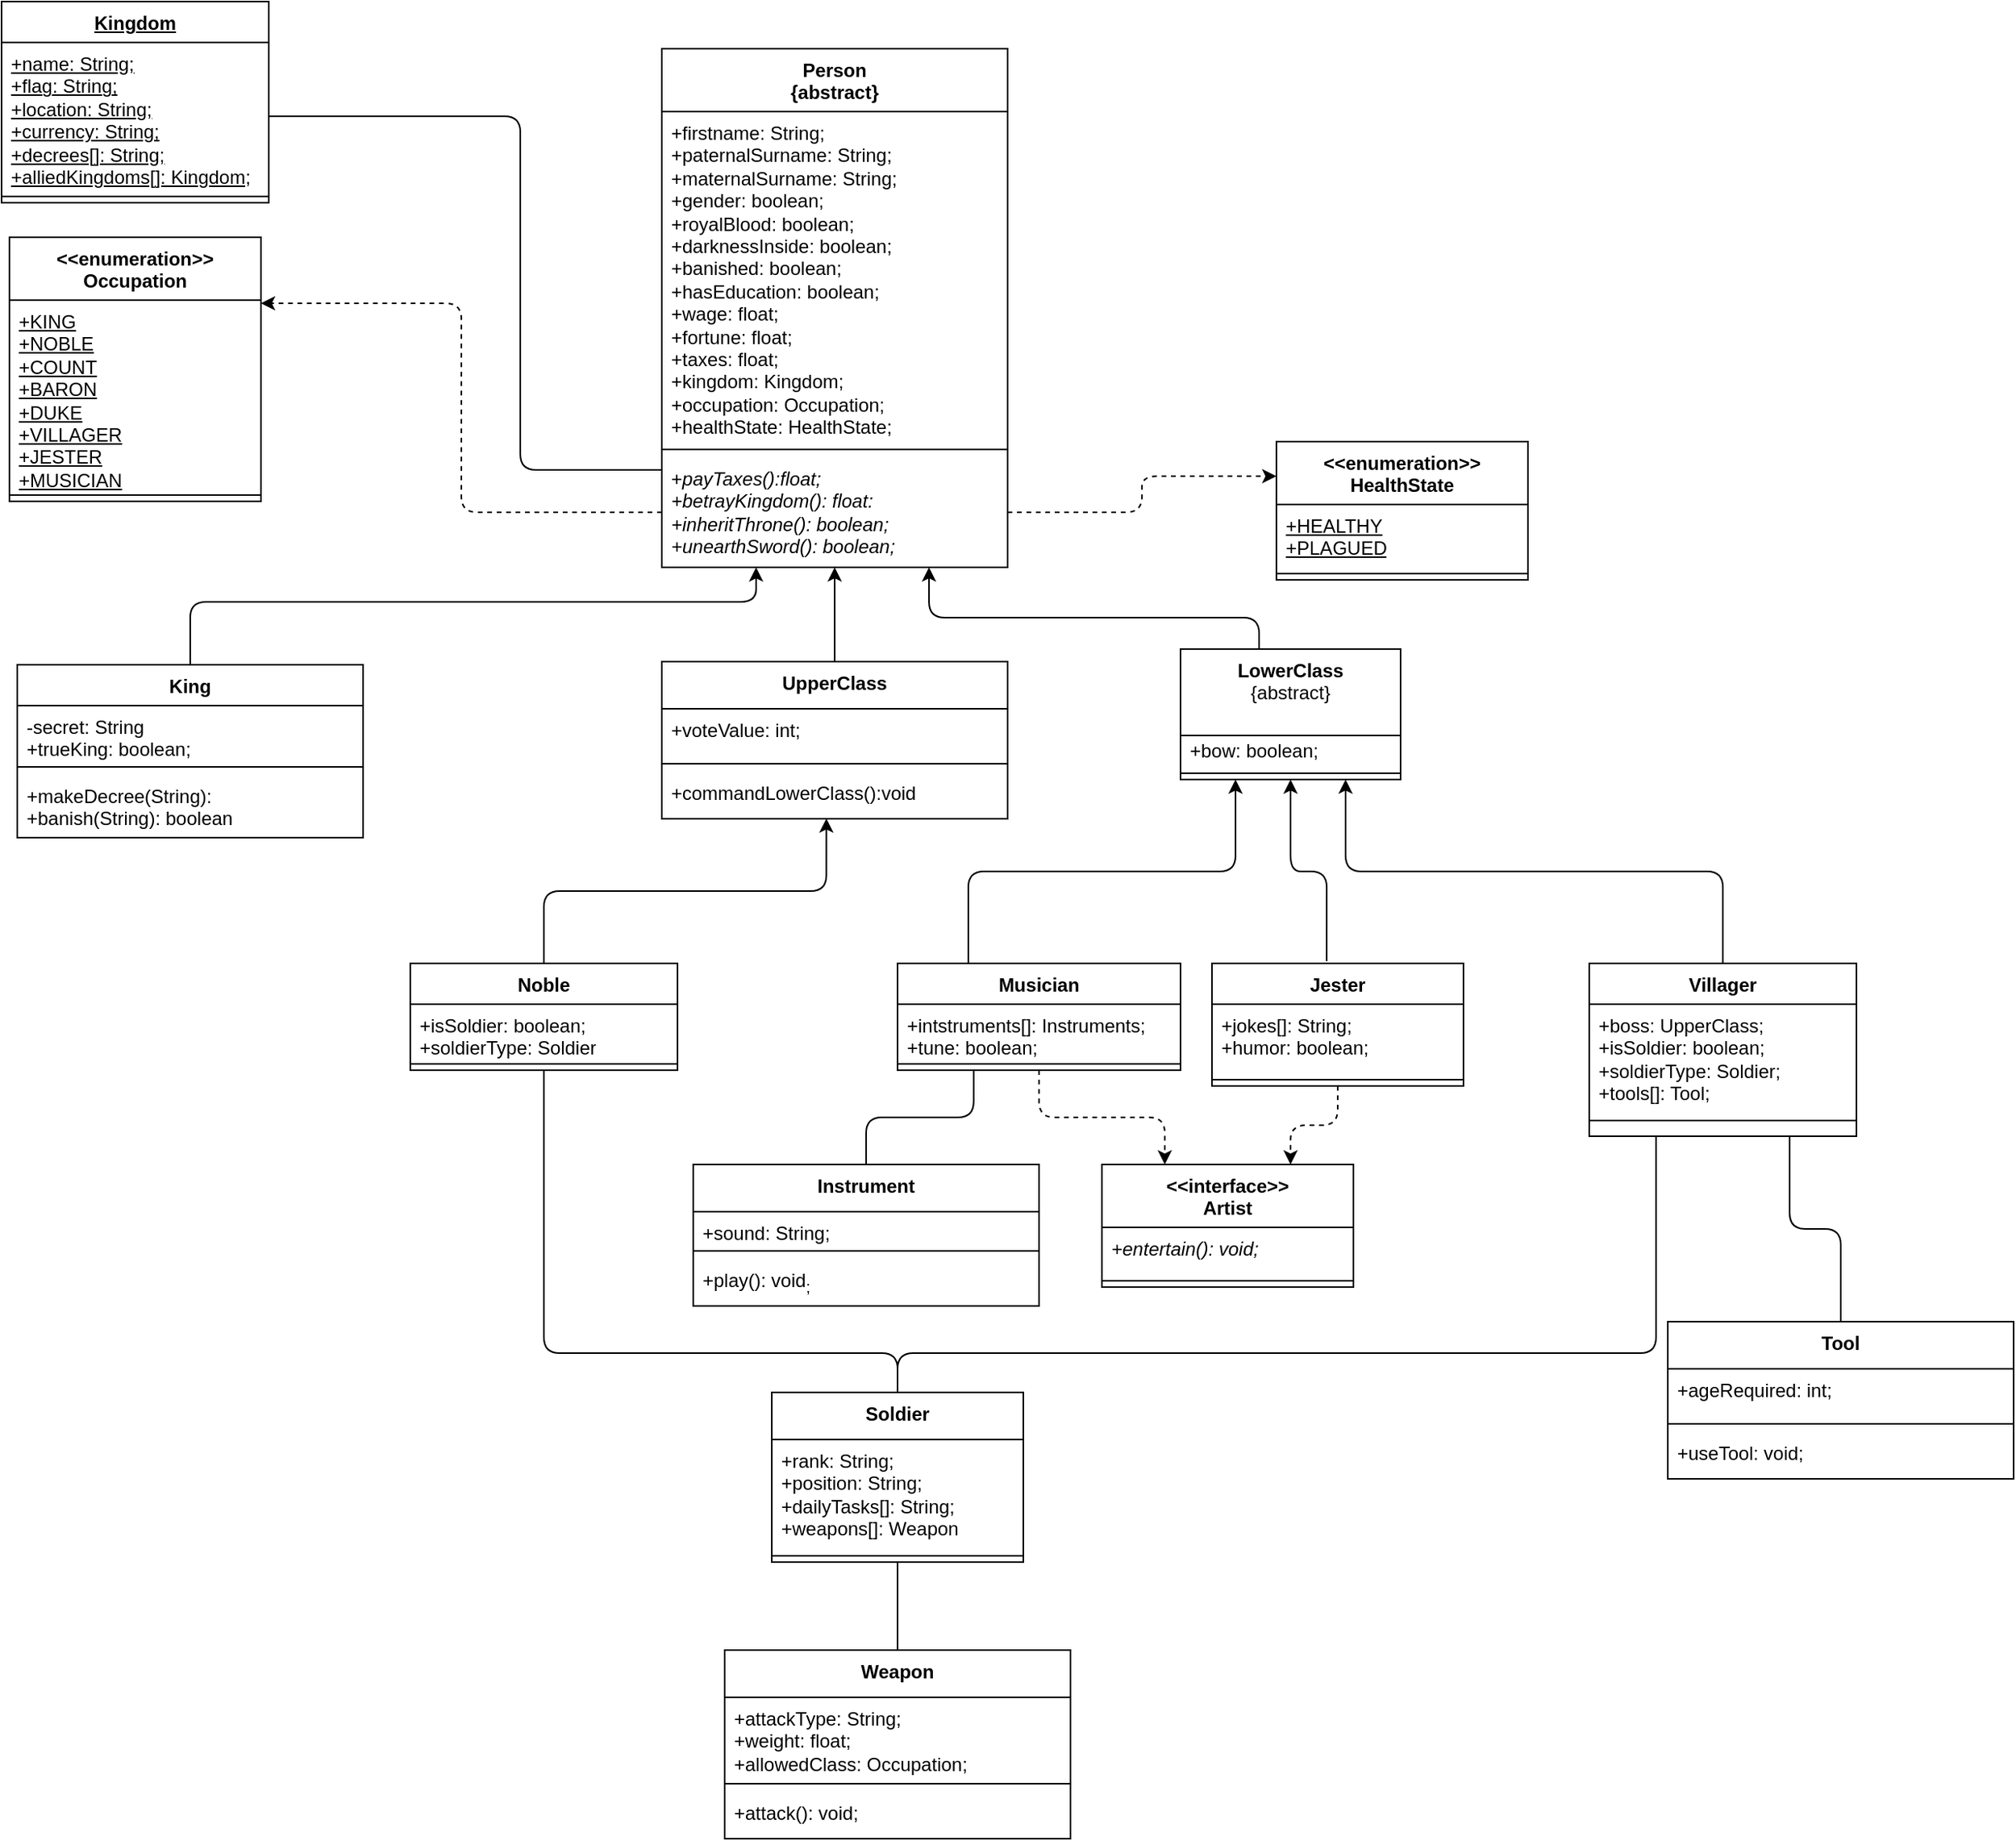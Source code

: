 <mxfile version="24.7.1" type="github">
  <diagram name="Página-1" id="RxgWlxhT6HdZIsI5FISV">
    <mxGraphModel dx="1483" dy="631" grid="1" gridSize="10" guides="1" tooltips="1" connect="1" arrows="1" fold="1" page="1" pageScale="1" pageWidth="827" pageHeight="1169" math="0" shadow="0">
      <root>
        <mxCell id="0" />
        <mxCell id="1" parent="0" />
        <mxCell id="5AxWNF5T02aPGYcBd2j5-55" value="King" style="swimlane;fontStyle=1;align=center;verticalAlign=top;childLayout=stackLayout;horizontal=1;startSize=26;horizontalStack=0;resizeParent=1;resizeParentMax=0;resizeLast=0;collapsible=1;marginBottom=0;whiteSpace=wrap;html=1;" parent="1" vertex="1">
          <mxGeometry x="250" y="422" width="220" height="110" as="geometry" />
        </mxCell>
        <mxCell id="5AxWNF5T02aPGYcBd2j5-56" value="-secret: String&lt;div&gt;+trueKing: boolean;&lt;/div&gt;" style="text;strokeColor=none;fillColor=none;align=left;verticalAlign=top;spacingLeft=4;spacingRight=4;overflow=hidden;rotatable=0;points=[[0,0.5],[1,0.5]];portConstraint=eastwest;whiteSpace=wrap;html=1;" parent="5AxWNF5T02aPGYcBd2j5-55" vertex="1">
          <mxGeometry y="26" width="220" height="34" as="geometry" />
        </mxCell>
        <mxCell id="5AxWNF5T02aPGYcBd2j5-57" value="" style="line;strokeWidth=1;fillColor=none;align=left;verticalAlign=middle;spacingTop=-1;spacingLeft=3;spacingRight=3;rotatable=0;labelPosition=right;points=[];portConstraint=eastwest;strokeColor=inherit;" parent="5AxWNF5T02aPGYcBd2j5-55" vertex="1">
          <mxGeometry y="60" width="220" height="10" as="geometry" />
        </mxCell>
        <mxCell id="5AxWNF5T02aPGYcBd2j5-58" value="+makeDecree(String):&amp;nbsp; &amp;nbsp;&lt;div&gt;+banish(String): boolean&amp;nbsp;&lt;/div&gt;" style="text;strokeColor=none;fillColor=none;align=left;verticalAlign=top;spacingLeft=4;spacingRight=4;overflow=hidden;rotatable=0;points=[[0,0.5],[1,0.5]];portConstraint=eastwest;whiteSpace=wrap;html=1;" parent="5AxWNF5T02aPGYcBd2j5-55" vertex="1">
          <mxGeometry y="70" width="220" height="40" as="geometry" />
        </mxCell>
        <mxCell id="8YMsaWUEQPvyWmvl6M6F-32" style="edgeStyle=orthogonalEdgeStyle;rounded=1;orthogonalLoop=1;jettySize=auto;html=1;exitX=0.5;exitY=0;exitDx=0;exitDy=0;entryX=0.75;entryY=1;entryDx=0;entryDy=0;curved=0;" parent="1" source="5AxWNF5T02aPGYcBd2j5-63" target="5AxWNF5T02aPGYcBd2j5-84" edge="1">
          <mxGeometry relative="1" as="geometry" />
        </mxCell>
        <mxCell id="5AxWNF5T02aPGYcBd2j5-63" value="Villager" style="swimlane;fontStyle=1;align=center;verticalAlign=top;childLayout=stackLayout;horizontal=1;startSize=26;horizontalStack=0;resizeParent=1;resizeParentMax=0;resizeLast=0;collapsible=1;marginBottom=0;whiteSpace=wrap;html=1;" parent="1" vertex="1">
          <mxGeometry x="1250" y="612" width="170" height="110" as="geometry" />
        </mxCell>
        <mxCell id="5AxWNF5T02aPGYcBd2j5-64" value="+boss: UpperClass;&lt;div&gt;+isSoldier: boolean;&lt;/div&gt;&lt;div&gt;+soldierType: Soldier;&lt;/div&gt;&lt;div&gt;+tools[]: Tool;&lt;/div&gt;" style="text;strokeColor=none;fillColor=none;align=left;verticalAlign=top;spacingLeft=4;spacingRight=4;overflow=hidden;rotatable=0;points=[[0,0.5],[1,0.5]];portConstraint=eastwest;whiteSpace=wrap;html=1;" parent="5AxWNF5T02aPGYcBd2j5-63" vertex="1">
          <mxGeometry y="26" width="170" height="64" as="geometry" />
        </mxCell>
        <mxCell id="5AxWNF5T02aPGYcBd2j5-65" value="" style="line;strokeWidth=1;fillColor=none;align=left;verticalAlign=middle;spacingTop=-1;spacingLeft=3;spacingRight=3;rotatable=0;labelPosition=right;points=[];portConstraint=eastwest;strokeColor=inherit;" parent="5AxWNF5T02aPGYcBd2j5-63" vertex="1">
          <mxGeometry y="90" width="170" height="20" as="geometry" />
        </mxCell>
        <mxCell id="8YMsaWUEQPvyWmvl6M6F-29" style="edgeStyle=orthogonalEdgeStyle;rounded=1;orthogonalLoop=1;jettySize=auto;html=1;exitX=0.25;exitY=0;exitDx=0;exitDy=0;entryX=0.25;entryY=1;entryDx=0;entryDy=0;curved=0;" parent="1" source="5AxWNF5T02aPGYcBd2j5-67" target="5AxWNF5T02aPGYcBd2j5-84" edge="1">
          <mxGeometry relative="1" as="geometry" />
        </mxCell>
        <mxCell id="5AxWNF5T02aPGYcBd2j5-67" value="Musician" style="swimlane;fontStyle=1;align=center;verticalAlign=top;childLayout=stackLayout;horizontal=1;startSize=26;horizontalStack=0;resizeParent=1;resizeParentMax=0;resizeLast=0;collapsible=1;marginBottom=0;whiteSpace=wrap;html=1;" parent="1" vertex="1">
          <mxGeometry x="810" y="612" width="180" height="68" as="geometry" />
        </mxCell>
        <mxCell id="5AxWNF5T02aPGYcBd2j5-68" value="+intstruments[]: Instruments;&lt;div&gt;+tune: boolean;&lt;/div&gt;" style="text;strokeColor=none;fillColor=none;align=left;verticalAlign=top;spacingLeft=4;spacingRight=4;overflow=hidden;rotatable=0;points=[[0,0.5],[1,0.5]];portConstraint=eastwest;whiteSpace=wrap;html=1;" parent="5AxWNF5T02aPGYcBd2j5-67" vertex="1">
          <mxGeometry y="26" width="180" height="34" as="geometry" />
        </mxCell>
        <mxCell id="5AxWNF5T02aPGYcBd2j5-69" value="" style="line;strokeWidth=1;fillColor=none;align=left;verticalAlign=middle;spacingTop=-1;spacingLeft=3;spacingRight=3;rotatable=0;labelPosition=right;points=[];portConstraint=eastwest;strokeColor=inherit;" parent="5AxWNF5T02aPGYcBd2j5-67" vertex="1">
          <mxGeometry y="60" width="180" height="8" as="geometry" />
        </mxCell>
        <mxCell id="cL-bxxUgpNdBFjYDeyzz-24" style="edgeStyle=orthogonalEdgeStyle;rounded=1;orthogonalLoop=1;jettySize=auto;html=1;exitX=0.456;exitY=-0.017;exitDx=0;exitDy=0;entryX=0.5;entryY=1;entryDx=0;entryDy=0;exitPerimeter=0;curved=0;" parent="1" source="5AxWNF5T02aPGYcBd2j5-71" target="5AxWNF5T02aPGYcBd2j5-84" edge="1">
          <mxGeometry relative="1" as="geometry" />
        </mxCell>
        <mxCell id="5AxWNF5T02aPGYcBd2j5-71" value="Jester" style="swimlane;fontStyle=1;align=center;verticalAlign=top;childLayout=stackLayout;horizontal=1;startSize=26;horizontalStack=0;resizeParent=1;resizeParentMax=0;resizeLast=0;collapsible=1;marginBottom=0;whiteSpace=wrap;html=1;" parent="1" vertex="1">
          <mxGeometry x="1010" y="612" width="160" height="78" as="geometry" />
        </mxCell>
        <mxCell id="5AxWNF5T02aPGYcBd2j5-72" value="+jokes[]: String;&lt;div&gt;+humor: boolean;&lt;/div&gt;" style="text;strokeColor=none;fillColor=none;align=left;verticalAlign=top;spacingLeft=4;spacingRight=4;overflow=hidden;rotatable=0;points=[[0,0.5],[1,0.5]];portConstraint=eastwest;whiteSpace=wrap;html=1;" parent="5AxWNF5T02aPGYcBd2j5-71" vertex="1">
          <mxGeometry y="26" width="160" height="44" as="geometry" />
        </mxCell>
        <mxCell id="5AxWNF5T02aPGYcBd2j5-73" value="" style="line;strokeWidth=1;fillColor=none;align=left;verticalAlign=middle;spacingTop=-1;spacingLeft=3;spacingRight=3;rotatable=0;labelPosition=right;points=[];portConstraint=eastwest;strokeColor=inherit;" parent="5AxWNF5T02aPGYcBd2j5-71" vertex="1">
          <mxGeometry y="70" width="160" height="8" as="geometry" />
        </mxCell>
        <mxCell id="YmxFgDObTr9srPSz1VW--3" style="edgeStyle=orthogonalEdgeStyle;rounded=1;orthogonalLoop=1;jettySize=auto;html=1;exitX=0.5;exitY=0;exitDx=0;exitDy=0;entryX=0.5;entryY=1;entryDx=0;entryDy=0;endArrow=none;endFill=0;curved=0;" parent="1" source="5AxWNF5T02aPGYcBd2j5-76" target="8YMsaWUEQPvyWmvl6M6F-40" edge="1">
          <mxGeometry relative="1" as="geometry">
            <Array as="points">
              <mxPoint x="810" y="860" />
              <mxPoint x="585" y="860" />
            </Array>
          </mxGeometry>
        </mxCell>
        <mxCell id="YmxFgDObTr9srPSz1VW--10" style="edgeStyle=orthogonalEdgeStyle;rounded=1;orthogonalLoop=1;jettySize=auto;html=1;exitX=0.5;exitY=0;exitDx=0;exitDy=0;entryX=0.25;entryY=1;entryDx=0;entryDy=0;curved=0;endArrow=none;endFill=0;" parent="1" source="5AxWNF5T02aPGYcBd2j5-76" target="5AxWNF5T02aPGYcBd2j5-63" edge="1">
          <mxGeometry relative="1" as="geometry">
            <Array as="points">
              <mxPoint x="810" y="860" />
              <mxPoint x="1293" y="860" />
            </Array>
          </mxGeometry>
        </mxCell>
        <mxCell id="5AxWNF5T02aPGYcBd2j5-76" value="&lt;div&gt;&lt;span style=&quot;background-color: initial;&quot;&gt;Soldier&lt;/span&gt;&lt;br&gt;&lt;/div&gt;" style="swimlane;fontStyle=1;align=center;verticalAlign=top;childLayout=stackLayout;horizontal=1;startSize=30;horizontalStack=0;resizeParent=1;resizeParentMax=0;resizeLast=0;collapsible=1;marginBottom=0;whiteSpace=wrap;html=1;" parent="1" vertex="1">
          <mxGeometry x="730" y="885" width="160" height="108" as="geometry" />
        </mxCell>
        <mxCell id="5AxWNF5T02aPGYcBd2j5-77" value="+rank: String;&lt;div&gt;+position: String;&lt;/div&gt;&lt;div&gt;+dailyTasks[]: String;&lt;/div&gt;&lt;div&gt;+weapons[]: Weapon&lt;/div&gt;" style="text;strokeColor=none;fillColor=none;align=left;verticalAlign=top;spacingLeft=4;spacingRight=4;overflow=hidden;rotatable=0;points=[[0,0.5],[1,0.5]];portConstraint=eastwest;whiteSpace=wrap;html=1;" parent="5AxWNF5T02aPGYcBd2j5-76" vertex="1">
          <mxGeometry y="30" width="160" height="70" as="geometry" />
        </mxCell>
        <mxCell id="5AxWNF5T02aPGYcBd2j5-78" value="" style="line;strokeWidth=1;fillColor=none;align=left;verticalAlign=middle;spacingTop=-1;spacingLeft=3;spacingRight=3;rotatable=0;labelPosition=right;points=[];portConstraint=eastwest;strokeColor=inherit;" parent="5AxWNF5T02aPGYcBd2j5-76" vertex="1">
          <mxGeometry y="100" width="160" height="8" as="geometry" />
        </mxCell>
        <mxCell id="5AxWNF5T02aPGYcBd2j5-80" value="&lt;u&gt;Kingdom&lt;/u&gt;" style="swimlane;fontStyle=1;align=center;verticalAlign=top;childLayout=stackLayout;horizontal=1;startSize=26;horizontalStack=0;resizeParent=1;resizeParentMax=0;resizeLast=0;collapsible=1;marginBottom=0;whiteSpace=wrap;html=1;" parent="1" vertex="1">
          <mxGeometry x="240" width="170" height="128" as="geometry" />
        </mxCell>
        <mxCell id="5AxWNF5T02aPGYcBd2j5-81" value="&lt;div&gt;&lt;u&gt;+name: String;&lt;/u&gt;&lt;/div&gt;&lt;div&gt;&lt;u&gt;+flag: String;&lt;/u&gt;&lt;/div&gt;&lt;div&gt;&lt;u&gt;+location: String;&lt;/u&gt;&lt;/div&gt;&lt;div&gt;&lt;u&gt;+currency: String;&lt;/u&gt;&lt;/div&gt;&lt;div&gt;&lt;u&gt;+decrees[]: String;&lt;/u&gt;&lt;/div&gt;&lt;div&gt;&lt;u&gt;+alliedKingdoms[]: Kingdom;&lt;/u&gt;&lt;/div&gt;" style="text;strokeColor=none;fillColor=none;align=left;verticalAlign=top;spacingLeft=4;spacingRight=4;overflow=hidden;rotatable=0;points=[[0,0.5],[1,0.5]];portConstraint=eastwest;whiteSpace=wrap;html=1;" parent="5AxWNF5T02aPGYcBd2j5-80" vertex="1">
          <mxGeometry y="26" width="170" height="94" as="geometry" />
        </mxCell>
        <mxCell id="5AxWNF5T02aPGYcBd2j5-82" value="" style="line;strokeWidth=1;fillColor=none;align=left;verticalAlign=middle;spacingTop=-1;spacingLeft=3;spacingRight=3;rotatable=0;labelPosition=right;points=[];portConstraint=eastwest;strokeColor=inherit;" parent="5AxWNF5T02aPGYcBd2j5-80" vertex="1">
          <mxGeometry y="120" width="170" height="8" as="geometry" />
        </mxCell>
        <mxCell id="5AxWNF5T02aPGYcBd2j5-84" value="&lt;b&gt;LowerClass&lt;/b&gt;&lt;br&gt;&lt;div&gt;{abstract}&lt;/div&gt;" style="swimlane;fontStyle=0;align=center;verticalAlign=top;childLayout=stackLayout;horizontal=1;startSize=55;horizontalStack=0;resizeParent=1;resizeParentMax=0;resizeLast=0;collapsible=0;marginBottom=0;html=1;whiteSpace=wrap;" parent="1" vertex="1">
          <mxGeometry x="990" y="412" width="140" height="83" as="geometry" />
        </mxCell>
        <mxCell id="5AxWNF5T02aPGYcBd2j5-85" value="+bow: boolean;" style="text;html=1;strokeColor=none;fillColor=none;align=left;verticalAlign=middle;spacingLeft=4;spacingRight=4;overflow=hidden;rotatable=0;points=[[0,0.5],[1,0.5]];portConstraint=eastwest;whiteSpace=wrap;" parent="5AxWNF5T02aPGYcBd2j5-84" vertex="1">
          <mxGeometry y="55" width="140" height="20" as="geometry" />
        </mxCell>
        <mxCell id="5AxWNF5T02aPGYcBd2j5-86" value="" style="line;strokeWidth=1;fillColor=none;align=left;verticalAlign=middle;spacingTop=-1;spacingLeft=3;spacingRight=3;rotatable=0;labelPosition=right;points=[];portConstraint=eastwest;" parent="5AxWNF5T02aPGYcBd2j5-84" vertex="1">
          <mxGeometry y="75" width="140" height="8" as="geometry" />
        </mxCell>
        <mxCell id="8YMsaWUEQPvyWmvl6M6F-4" style="edgeStyle=orthogonalEdgeStyle;rounded=1;orthogonalLoop=1;jettySize=auto;html=1;entryX=0;entryY=0.25;entryDx=0;entryDy=0;exitX=1;exitY=0.5;exitDx=0;exitDy=0;curved=0;dashed=1;" parent="1" source="cL-bxxUgpNdBFjYDeyzz-20" target="cL-bxxUgpNdBFjYDeyzz-21" edge="1">
          <mxGeometry relative="1" as="geometry">
            <mxPoint x="830" y="189.5" as="sourcePoint" />
            <mxPoint x="991" y="12" as="targetPoint" />
          </mxGeometry>
        </mxCell>
        <mxCell id="8YMsaWUEQPvyWmvl6M6F-9" style="edgeStyle=orthogonalEdgeStyle;rounded=1;orthogonalLoop=1;jettySize=auto;html=1;exitX=0.5;exitY=0;exitDx=0;exitDy=0;curved=0;entryX=0.5;entryY=1;entryDx=0;entryDy=0;" parent="1" source="8YMsaWUEQPvyWmvl6M6F-16" target="cL-bxxUgpNdBFjYDeyzz-17" edge="1">
          <mxGeometry relative="1" as="geometry">
            <mxPoint x="580" y="392.0" as="sourcePoint" />
            <Array as="points" />
            <mxPoint x="770" y="340" as="targetPoint" />
          </mxGeometry>
        </mxCell>
        <mxCell id="8YMsaWUEQPvyWmvl6M6F-10" style="edgeStyle=orthogonalEdgeStyle;rounded=1;orthogonalLoop=1;jettySize=auto;html=1;curved=0;" parent="1" target="cL-bxxUgpNdBFjYDeyzz-20" edge="1">
          <mxGeometry relative="1" as="geometry">
            <mxPoint x="1040" y="412" as="sourcePoint" />
            <mxPoint x="830" y="192" as="targetPoint" />
            <Array as="points">
              <mxPoint x="1040" y="392" />
              <mxPoint x="830" y="392" />
            </Array>
          </mxGeometry>
        </mxCell>
        <mxCell id="8YMsaWUEQPvyWmvl6M6F-16" value="UpperClass" style="swimlane;fontStyle=1;align=center;verticalAlign=top;childLayout=stackLayout;horizontal=1;startSize=30;horizontalStack=0;resizeParent=1;resizeParentMax=0;resizeLast=0;collapsible=1;marginBottom=0;whiteSpace=wrap;html=1;" parent="1" vertex="1">
          <mxGeometry x="660" y="420" width="220" height="100" as="geometry" />
        </mxCell>
        <mxCell id="8YMsaWUEQPvyWmvl6M6F-17" value="+voteValue: int;" style="text;strokeColor=none;fillColor=none;align=left;verticalAlign=top;spacingLeft=4;spacingRight=4;overflow=hidden;rotatable=0;points=[[0,0.5],[1,0.5]];portConstraint=eastwest;whiteSpace=wrap;html=1;" parent="8YMsaWUEQPvyWmvl6M6F-16" vertex="1">
          <mxGeometry y="30" width="220" height="30" as="geometry" />
        </mxCell>
        <mxCell id="8YMsaWUEQPvyWmvl6M6F-18" value="" style="line;strokeWidth=1;fillColor=none;align=left;verticalAlign=middle;spacingTop=-1;spacingLeft=3;spacingRight=3;rotatable=0;labelPosition=right;points=[];portConstraint=eastwest;strokeColor=inherit;" parent="8YMsaWUEQPvyWmvl6M6F-16" vertex="1">
          <mxGeometry y="60" width="220" height="10" as="geometry" />
        </mxCell>
        <mxCell id="8YMsaWUEQPvyWmvl6M6F-19" value="+commandLowerClass():void" style="text;strokeColor=none;fillColor=none;align=left;verticalAlign=top;spacingLeft=4;spacingRight=4;overflow=hidden;rotatable=0;points=[[0,0.5],[1,0.5]];portConstraint=eastwest;whiteSpace=wrap;html=1;" parent="8YMsaWUEQPvyWmvl6M6F-16" vertex="1">
          <mxGeometry y="70" width="220" height="30" as="geometry" />
        </mxCell>
        <mxCell id="8YMsaWUEQPvyWmvl6M6F-20" value="&lt;div&gt;&lt;/div&gt;&lt;div&gt;&amp;lt;&amp;lt;enumeration&amp;gt;&amp;gt;&lt;/div&gt;&lt;div&gt;Occupation&lt;/div&gt;" style="swimlane;fontStyle=1;align=center;verticalAlign=top;childLayout=stackLayout;horizontal=1;startSize=40;horizontalStack=0;resizeParent=1;resizeParentMax=0;resizeLast=0;collapsible=1;marginBottom=0;whiteSpace=wrap;html=1;" parent="1" vertex="1">
          <mxGeometry x="245" y="150" width="160" height="168" as="geometry" />
        </mxCell>
        <mxCell id="8YMsaWUEQPvyWmvl6M6F-21" value="&lt;u&gt;+KING&lt;/u&gt;&lt;div&gt;&lt;u&gt;+NOBLE&lt;/u&gt;&lt;/div&gt;&lt;div&gt;&lt;u&gt;+COUNT&lt;/u&gt;&lt;/div&gt;&lt;div&gt;&lt;u&gt;+BARON&lt;/u&gt;&lt;/div&gt;&lt;div&gt;&lt;u&gt;+DUKE&lt;/u&gt;&lt;/div&gt;&lt;div&gt;&lt;u&gt;+VILLAGER&lt;/u&gt;&lt;/div&gt;&lt;div&gt;&lt;u&gt;+JESTER&lt;/u&gt;&lt;/div&gt;&lt;div&gt;&lt;u&gt;+MUSICIAN&lt;/u&gt;&lt;/div&gt;" style="text;strokeColor=none;fillColor=none;align=left;verticalAlign=top;spacingLeft=4;spacingRight=4;overflow=hidden;rotatable=0;points=[[0,0.5],[1,0.5]];portConstraint=eastwest;whiteSpace=wrap;html=1;" parent="8YMsaWUEQPvyWmvl6M6F-20" vertex="1">
          <mxGeometry y="40" width="160" height="120" as="geometry" />
        </mxCell>
        <mxCell id="8YMsaWUEQPvyWmvl6M6F-22" value="" style="line;strokeWidth=1;fillColor=none;align=left;verticalAlign=middle;spacingTop=-1;spacingLeft=3;spacingRight=3;rotatable=0;labelPosition=right;points=[];portConstraint=eastwest;strokeColor=inherit;" parent="8YMsaWUEQPvyWmvl6M6F-20" vertex="1">
          <mxGeometry y="160" width="160" height="8" as="geometry" />
        </mxCell>
        <mxCell id="8YMsaWUEQPvyWmvl6M6F-24" value="&lt;div&gt;&lt;/div&gt;&lt;div&gt;&amp;lt;&amp;lt;interface&amp;gt;&amp;gt;&lt;br&gt;Artist&lt;/div&gt;" style="swimlane;fontStyle=1;align=center;verticalAlign=top;childLayout=stackLayout;horizontal=1;startSize=40;horizontalStack=0;resizeParent=1;resizeParentMax=0;resizeLast=0;collapsible=1;marginBottom=0;whiteSpace=wrap;html=1;" parent="1" vertex="1">
          <mxGeometry x="940" y="740" width="160" height="78" as="geometry" />
        </mxCell>
        <mxCell id="8YMsaWUEQPvyWmvl6M6F-25" value="&lt;i&gt;+entertain(): void;&lt;/i&gt;" style="text;strokeColor=none;fillColor=none;align=left;verticalAlign=top;spacingLeft=4;spacingRight=4;overflow=hidden;rotatable=0;points=[[0,0.5],[1,0.5]];portConstraint=eastwest;whiteSpace=wrap;html=1;" parent="8YMsaWUEQPvyWmvl6M6F-24" vertex="1">
          <mxGeometry y="40" width="160" height="30" as="geometry" />
        </mxCell>
        <mxCell id="8YMsaWUEQPvyWmvl6M6F-26" value="" style="line;strokeWidth=1;fillColor=none;align=left;verticalAlign=middle;spacingTop=-1;spacingLeft=3;spacingRight=3;rotatable=0;labelPosition=right;points=[];portConstraint=eastwest;strokeColor=inherit;" parent="8YMsaWUEQPvyWmvl6M6F-24" vertex="1">
          <mxGeometry y="70" width="160" height="8" as="geometry" />
        </mxCell>
        <mxCell id="8YMsaWUEQPvyWmvl6M6F-27" style="edgeStyle=orthogonalEdgeStyle;rounded=1;orthogonalLoop=1;jettySize=auto;html=1;exitX=0.5;exitY=1;exitDx=0;exitDy=0;entryX=0.25;entryY=0;entryDx=0;entryDy=0;dashed=1;curved=0;" parent="1" source="5AxWNF5T02aPGYcBd2j5-67" target="8YMsaWUEQPvyWmvl6M6F-24" edge="1">
          <mxGeometry relative="1" as="geometry">
            <mxPoint x="970" y="693" as="sourcePoint" />
          </mxGeometry>
        </mxCell>
        <mxCell id="8YMsaWUEQPvyWmvl6M6F-31" style="edgeStyle=orthogonalEdgeStyle;rounded=1;orthogonalLoop=1;jettySize=auto;html=1;exitX=0.5;exitY=1;exitDx=0;exitDy=0;entryX=0.75;entryY=0;entryDx=0;entryDy=0;dashed=1;curved=0;" parent="1" source="5AxWNF5T02aPGYcBd2j5-71" target="8YMsaWUEQPvyWmvl6M6F-24" edge="1">
          <mxGeometry relative="1" as="geometry" />
        </mxCell>
        <mxCell id="cL-bxxUgpNdBFjYDeyzz-2" style="edgeStyle=orthogonalEdgeStyle;rounded=1;orthogonalLoop=1;jettySize=auto;html=1;exitX=0.5;exitY=0;exitDx=0;exitDy=0;entryX=0.476;entryY=0.994;entryDx=0;entryDy=0;entryPerimeter=0;curved=0;" parent="1" source="8YMsaWUEQPvyWmvl6M6F-40" target="8YMsaWUEQPvyWmvl6M6F-19" edge="1">
          <mxGeometry relative="1" as="geometry">
            <mxPoint x="580" y="542" as="targetPoint" />
          </mxGeometry>
        </mxCell>
        <mxCell id="8YMsaWUEQPvyWmvl6M6F-40" value="Noble" style="swimlane;fontStyle=1;align=center;verticalAlign=top;childLayout=stackLayout;horizontal=1;startSize=26;horizontalStack=0;resizeParent=1;resizeParentMax=0;resizeLast=0;collapsible=1;marginBottom=0;whiteSpace=wrap;html=1;" parent="1" vertex="1">
          <mxGeometry x="500" y="612" width="170" height="68" as="geometry" />
        </mxCell>
        <mxCell id="8YMsaWUEQPvyWmvl6M6F-41" value="+isSoldier: boolean;&lt;div&gt;+soldierType: Soldier&lt;/div&gt;" style="text;strokeColor=none;fillColor=none;align=left;verticalAlign=top;spacingLeft=4;spacingRight=4;overflow=hidden;rotatable=0;points=[[0,0.5],[1,0.5]];portConstraint=eastwest;whiteSpace=wrap;html=1;" parent="8YMsaWUEQPvyWmvl6M6F-40" vertex="1">
          <mxGeometry y="26" width="170" height="34" as="geometry" />
        </mxCell>
        <mxCell id="8YMsaWUEQPvyWmvl6M6F-42" value="" style="line;strokeWidth=1;fillColor=none;align=left;verticalAlign=middle;spacingTop=-1;spacingLeft=3;spacingRight=3;rotatable=0;labelPosition=right;points=[];portConstraint=eastwest;strokeColor=inherit;" parent="8YMsaWUEQPvyWmvl6M6F-40" vertex="1">
          <mxGeometry y="60" width="170" height="8" as="geometry" />
        </mxCell>
        <mxCell id="cL-bxxUgpNdBFjYDeyzz-5" value="Instrument" style="swimlane;fontStyle=1;align=center;verticalAlign=top;childLayout=stackLayout;horizontal=1;startSize=30;horizontalStack=0;resizeParent=1;resizeParentMax=0;resizeLast=0;collapsible=1;marginBottom=0;whiteSpace=wrap;html=1;" parent="1" vertex="1">
          <mxGeometry x="680" y="740" width="220" height="90" as="geometry" />
        </mxCell>
        <mxCell id="cL-bxxUgpNdBFjYDeyzz-6" value="+sound: String;" style="text;strokeColor=none;fillColor=none;align=left;verticalAlign=top;spacingLeft=4;spacingRight=4;overflow=hidden;rotatable=0;points=[[0,0.5],[1,0.5]];portConstraint=eastwest;whiteSpace=wrap;html=1;" parent="cL-bxxUgpNdBFjYDeyzz-5" vertex="1">
          <mxGeometry y="30" width="220" height="20" as="geometry" />
        </mxCell>
        <mxCell id="cL-bxxUgpNdBFjYDeyzz-7" value="" style="line;strokeWidth=1;fillColor=none;align=left;verticalAlign=middle;spacingTop=-1;spacingLeft=3;spacingRight=3;rotatable=0;labelPosition=right;points=[];portConstraint=eastwest;strokeColor=inherit;" parent="cL-bxxUgpNdBFjYDeyzz-5" vertex="1">
          <mxGeometry y="50" width="220" height="10" as="geometry" />
        </mxCell>
        <mxCell id="cL-bxxUgpNdBFjYDeyzz-8" value="+play(): void&lt;sub&gt;;&lt;/sub&gt;" style="text;strokeColor=none;fillColor=none;align=left;verticalAlign=top;spacingLeft=4;spacingRight=4;overflow=hidden;rotatable=0;points=[[0,0.5],[1,0.5]];portConstraint=eastwest;whiteSpace=wrap;html=1;" parent="cL-bxxUgpNdBFjYDeyzz-5" vertex="1">
          <mxGeometry y="60" width="220" height="30" as="geometry" />
        </mxCell>
        <mxCell id="YmxFgDObTr9srPSz1VW--9" style="edgeStyle=orthogonalEdgeStyle;rounded=1;orthogonalLoop=1;jettySize=auto;html=1;exitX=0.5;exitY=0;exitDx=0;exitDy=0;entryX=0.75;entryY=1;entryDx=0;entryDy=0;curved=0;endArrow=none;endFill=0;" parent="1" source="cL-bxxUgpNdBFjYDeyzz-9" target="5AxWNF5T02aPGYcBd2j5-63" edge="1">
          <mxGeometry relative="1" as="geometry" />
        </mxCell>
        <mxCell id="cL-bxxUgpNdBFjYDeyzz-9" value="Tool" style="swimlane;fontStyle=1;align=center;verticalAlign=top;childLayout=stackLayout;horizontal=1;startSize=30;horizontalStack=0;resizeParent=1;resizeParentMax=0;resizeLast=0;collapsible=1;marginBottom=0;whiteSpace=wrap;html=1;" parent="1" vertex="1">
          <mxGeometry x="1300" y="840" width="220" height="100" as="geometry" />
        </mxCell>
        <mxCell id="cL-bxxUgpNdBFjYDeyzz-10" value="+ageRequired: int;" style="text;strokeColor=none;fillColor=none;align=left;verticalAlign=top;spacingLeft=4;spacingRight=4;overflow=hidden;rotatable=0;points=[[0,0.5],[1,0.5]];portConstraint=eastwest;whiteSpace=wrap;html=1;" parent="cL-bxxUgpNdBFjYDeyzz-9" vertex="1">
          <mxGeometry y="30" width="220" height="30" as="geometry" />
        </mxCell>
        <mxCell id="cL-bxxUgpNdBFjYDeyzz-11" value="" style="line;strokeWidth=1;fillColor=none;align=left;verticalAlign=middle;spacingTop=-1;spacingLeft=3;spacingRight=3;rotatable=0;labelPosition=right;points=[];portConstraint=eastwest;strokeColor=inherit;" parent="cL-bxxUgpNdBFjYDeyzz-9" vertex="1">
          <mxGeometry y="60" width="220" height="10" as="geometry" />
        </mxCell>
        <mxCell id="cL-bxxUgpNdBFjYDeyzz-12" value="+useTool: void;" style="text;strokeColor=none;fillColor=none;align=left;verticalAlign=top;spacingLeft=4;spacingRight=4;overflow=hidden;rotatable=0;points=[[0,0.5],[1,0.5]];portConstraint=eastwest;whiteSpace=wrap;html=1;" parent="cL-bxxUgpNdBFjYDeyzz-9" vertex="1">
          <mxGeometry y="70" width="220" height="30" as="geometry" />
        </mxCell>
        <mxCell id="YmxFgDObTr9srPSz1VW--7" style="edgeStyle=orthogonalEdgeStyle;rounded=1;orthogonalLoop=1;jettySize=auto;html=1;exitX=0.5;exitY=0;exitDx=0;exitDy=0;entryX=0.5;entryY=1;entryDx=0;entryDy=0;curved=0;endArrow=none;endFill=0;" parent="1" source="cL-bxxUgpNdBFjYDeyzz-13" target="5AxWNF5T02aPGYcBd2j5-76" edge="1">
          <mxGeometry relative="1" as="geometry" />
        </mxCell>
        <mxCell id="cL-bxxUgpNdBFjYDeyzz-13" value="Weapon" style="swimlane;fontStyle=1;align=center;verticalAlign=top;childLayout=stackLayout;horizontal=1;startSize=30;horizontalStack=0;resizeParent=1;resizeParentMax=0;resizeLast=0;collapsible=1;marginBottom=0;whiteSpace=wrap;html=1;" parent="1" vertex="1">
          <mxGeometry x="700" y="1049" width="220" height="120" as="geometry" />
        </mxCell>
        <mxCell id="cL-bxxUgpNdBFjYDeyzz-14" value="+attackType: String;&lt;div&gt;+weight: float;&lt;/div&gt;&lt;div&gt;+allowedClass: Occupation;&lt;/div&gt;" style="text;strokeColor=none;fillColor=none;align=left;verticalAlign=top;spacingLeft=4;spacingRight=4;overflow=hidden;rotatable=0;points=[[0,0.5],[1,0.5]];portConstraint=eastwest;whiteSpace=wrap;html=1;" parent="cL-bxxUgpNdBFjYDeyzz-13" vertex="1">
          <mxGeometry y="30" width="220" height="50" as="geometry" />
        </mxCell>
        <mxCell id="cL-bxxUgpNdBFjYDeyzz-15" value="" style="line;strokeWidth=1;fillColor=none;align=left;verticalAlign=middle;spacingTop=-1;spacingLeft=3;spacingRight=3;rotatable=0;labelPosition=right;points=[];portConstraint=eastwest;strokeColor=inherit;" parent="cL-bxxUgpNdBFjYDeyzz-13" vertex="1">
          <mxGeometry y="80" width="220" height="10" as="geometry" />
        </mxCell>
        <mxCell id="cL-bxxUgpNdBFjYDeyzz-16" value="+attack(): void;" style="text;strokeColor=none;fillColor=none;align=left;verticalAlign=top;spacingLeft=4;spacingRight=4;overflow=hidden;rotatable=0;points=[[0,0.5],[1,0.5]];portConstraint=eastwest;whiteSpace=wrap;html=1;" parent="cL-bxxUgpNdBFjYDeyzz-13" vertex="1">
          <mxGeometry y="90" width="220" height="30" as="geometry" />
        </mxCell>
        <mxCell id="cL-bxxUgpNdBFjYDeyzz-17" value="Person&lt;div&gt;{abstract}&lt;/div&gt;" style="swimlane;fontStyle=1;align=center;verticalAlign=top;childLayout=stackLayout;horizontal=1;startSize=40;horizontalStack=0;resizeParent=1;resizeParentMax=0;resizeLast=0;collapsible=1;marginBottom=0;whiteSpace=wrap;html=1;" parent="1" vertex="1">
          <mxGeometry x="660" y="30" width="220" height="330" as="geometry">
            <mxRectangle x="827" y="-170" width="90" height="40" as="alternateBounds" />
          </mxGeometry>
        </mxCell>
        <mxCell id="cL-bxxUgpNdBFjYDeyzz-18" value="&lt;div&gt;+firstname: String;&lt;/div&gt;&lt;div&gt;+paternalSurname: String;&lt;/div&gt;&lt;div&gt;+maternalSurname: String;&lt;/div&gt;&lt;div&gt;+gender: boolean;&lt;/div&gt;&lt;div&gt;+royalBlood: boolean;&lt;/div&gt;&lt;div&gt;+darknessInside: boolean;&lt;/div&gt;&lt;div&gt;+banished: boolean;&lt;/div&gt;&lt;div&gt;+hasEducation: boolean;&lt;/div&gt;&lt;div&gt;+wage: float;&lt;/div&gt;&lt;div&gt;+fortune: float;&lt;/div&gt;&lt;div&gt;+taxes: float;&lt;/div&gt;&lt;div&gt;+kingdom: Kingdom;&lt;/div&gt;&lt;div&gt;+occupation: Occupation;&lt;/div&gt;&lt;div&gt;+healthState: HealthState;&lt;/div&gt;" style="text;strokeColor=none;fillColor=none;align=left;verticalAlign=top;spacingLeft=4;spacingRight=4;overflow=hidden;rotatable=0;points=[[0,0.5],[1,0.5]];portConstraint=eastwest;whiteSpace=wrap;html=1;" parent="cL-bxxUgpNdBFjYDeyzz-17" vertex="1">
          <mxGeometry y="40" width="220" height="210" as="geometry" />
        </mxCell>
        <mxCell id="cL-bxxUgpNdBFjYDeyzz-19" value="" style="line;strokeWidth=1;fillColor=none;align=left;verticalAlign=middle;spacingTop=-1;spacingLeft=3;spacingRight=3;rotatable=0;labelPosition=right;points=[];portConstraint=eastwest;strokeColor=inherit;" parent="cL-bxxUgpNdBFjYDeyzz-17" vertex="1">
          <mxGeometry y="250" width="220" height="10" as="geometry" />
        </mxCell>
        <mxCell id="cL-bxxUgpNdBFjYDeyzz-20" value="+&lt;i&gt;payTaxes():float;&lt;/i&gt;&lt;div&gt;&lt;i&gt;+betrayKingdom(): float:&lt;/i&gt;&lt;/div&gt;&lt;div&gt;&lt;i&gt;+inheritThrone(): boolean;&lt;/i&gt;&lt;/div&gt;&lt;div&gt;&lt;i&gt;+unearthSword(): boolean;&lt;/i&gt;&lt;/div&gt;" style="text;strokeColor=none;fillColor=none;align=left;verticalAlign=top;spacingLeft=4;spacingRight=4;overflow=hidden;rotatable=0;points=[[0,0.5],[1,0.5]];portConstraint=eastwest;whiteSpace=wrap;html=1;" parent="cL-bxxUgpNdBFjYDeyzz-17" vertex="1">
          <mxGeometry y="260" width="220" height="70" as="geometry" />
        </mxCell>
        <mxCell id="cL-bxxUgpNdBFjYDeyzz-21" value="&lt;div&gt;&lt;/div&gt;&lt;div&gt;&amp;lt;&amp;lt;enumeration&amp;gt;&amp;gt;&lt;/div&gt;&lt;div&gt;HealthState&lt;/div&gt;" style="swimlane;fontStyle=1;align=center;verticalAlign=top;childLayout=stackLayout;horizontal=1;startSize=40;horizontalStack=0;resizeParent=1;resizeParentMax=0;resizeLast=0;collapsible=1;marginBottom=0;whiteSpace=wrap;html=1;" parent="1" vertex="1">
          <mxGeometry x="1051" y="280" width="160" height="88" as="geometry" />
        </mxCell>
        <mxCell id="cL-bxxUgpNdBFjYDeyzz-22" value="&lt;u&gt;+HEALTHY&lt;/u&gt;&lt;div&gt;&lt;u&gt;+PLAGUED&lt;/u&gt;&lt;/div&gt;" style="text;strokeColor=none;fillColor=none;align=left;verticalAlign=top;spacingLeft=4;spacingRight=4;overflow=hidden;rotatable=0;points=[[0,0.5],[1,0.5]];portConstraint=eastwest;whiteSpace=wrap;html=1;" parent="cL-bxxUgpNdBFjYDeyzz-21" vertex="1">
          <mxGeometry y="40" width="160" height="40" as="geometry" />
        </mxCell>
        <mxCell id="cL-bxxUgpNdBFjYDeyzz-23" value="" style="line;strokeWidth=1;fillColor=none;align=left;verticalAlign=middle;spacingTop=-1;spacingLeft=3;spacingRight=3;rotatable=0;labelPosition=right;points=[];portConstraint=eastwest;strokeColor=inherit;" parent="cL-bxxUgpNdBFjYDeyzz-21" vertex="1">
          <mxGeometry y="80" width="160" height="8" as="geometry" />
        </mxCell>
        <mxCell id="cL-bxxUgpNdBFjYDeyzz-25" style="edgeStyle=orthogonalEdgeStyle;rounded=1;orthogonalLoop=1;jettySize=auto;html=1;exitX=0;exitY=0.5;exitDx=0;exitDy=0;entryX=1;entryY=0.25;entryDx=0;entryDy=0;dashed=1;curved=0;" parent="1" source="cL-bxxUgpNdBFjYDeyzz-20" target="8YMsaWUEQPvyWmvl6M6F-20" edge="1">
          <mxGeometry relative="1" as="geometry" />
        </mxCell>
        <mxCell id="cL-bxxUgpNdBFjYDeyzz-26" style="edgeStyle=orthogonalEdgeStyle;rounded=1;orthogonalLoop=1;jettySize=auto;html=1;curved=0;" parent="1" source="5AxWNF5T02aPGYcBd2j5-55" target="cL-bxxUgpNdBFjYDeyzz-20" edge="1">
          <mxGeometry relative="1" as="geometry">
            <mxPoint x="720" y="367" as="targetPoint" />
            <Array as="points">
              <mxPoint x="360" y="382" />
              <mxPoint x="720" y="382" />
            </Array>
          </mxGeometry>
        </mxCell>
        <mxCell id="YmxFgDObTr9srPSz1VW--1" style="edgeStyle=orthogonalEdgeStyle;rounded=1;orthogonalLoop=1;jettySize=auto;html=1;exitX=1;exitY=0.5;exitDx=0;exitDy=0;entryX=0;entryY=0.108;entryDx=0;entryDy=0;entryPerimeter=0;endArrow=none;endFill=0;curved=0;" parent="1" source="5AxWNF5T02aPGYcBd2j5-81" target="cL-bxxUgpNdBFjYDeyzz-20" edge="1">
          <mxGeometry relative="1" as="geometry">
            <Array as="points">
              <mxPoint x="570" y="73" />
              <mxPoint x="570" y="298" />
              <mxPoint x="660" y="298" />
            </Array>
          </mxGeometry>
        </mxCell>
        <mxCell id="YmxFgDObTr9srPSz1VW--5" style="edgeStyle=orthogonalEdgeStyle;rounded=1;orthogonalLoop=1;jettySize=auto;html=1;exitX=0.5;exitY=0;exitDx=0;exitDy=0;entryX=0.269;entryY=0.938;entryDx=0;entryDy=0;entryPerimeter=0;curved=0;endArrow=none;endFill=0;" parent="1" source="cL-bxxUgpNdBFjYDeyzz-5" target="5AxWNF5T02aPGYcBd2j5-69" edge="1">
          <mxGeometry relative="1" as="geometry" />
        </mxCell>
      </root>
    </mxGraphModel>
  </diagram>
</mxfile>
